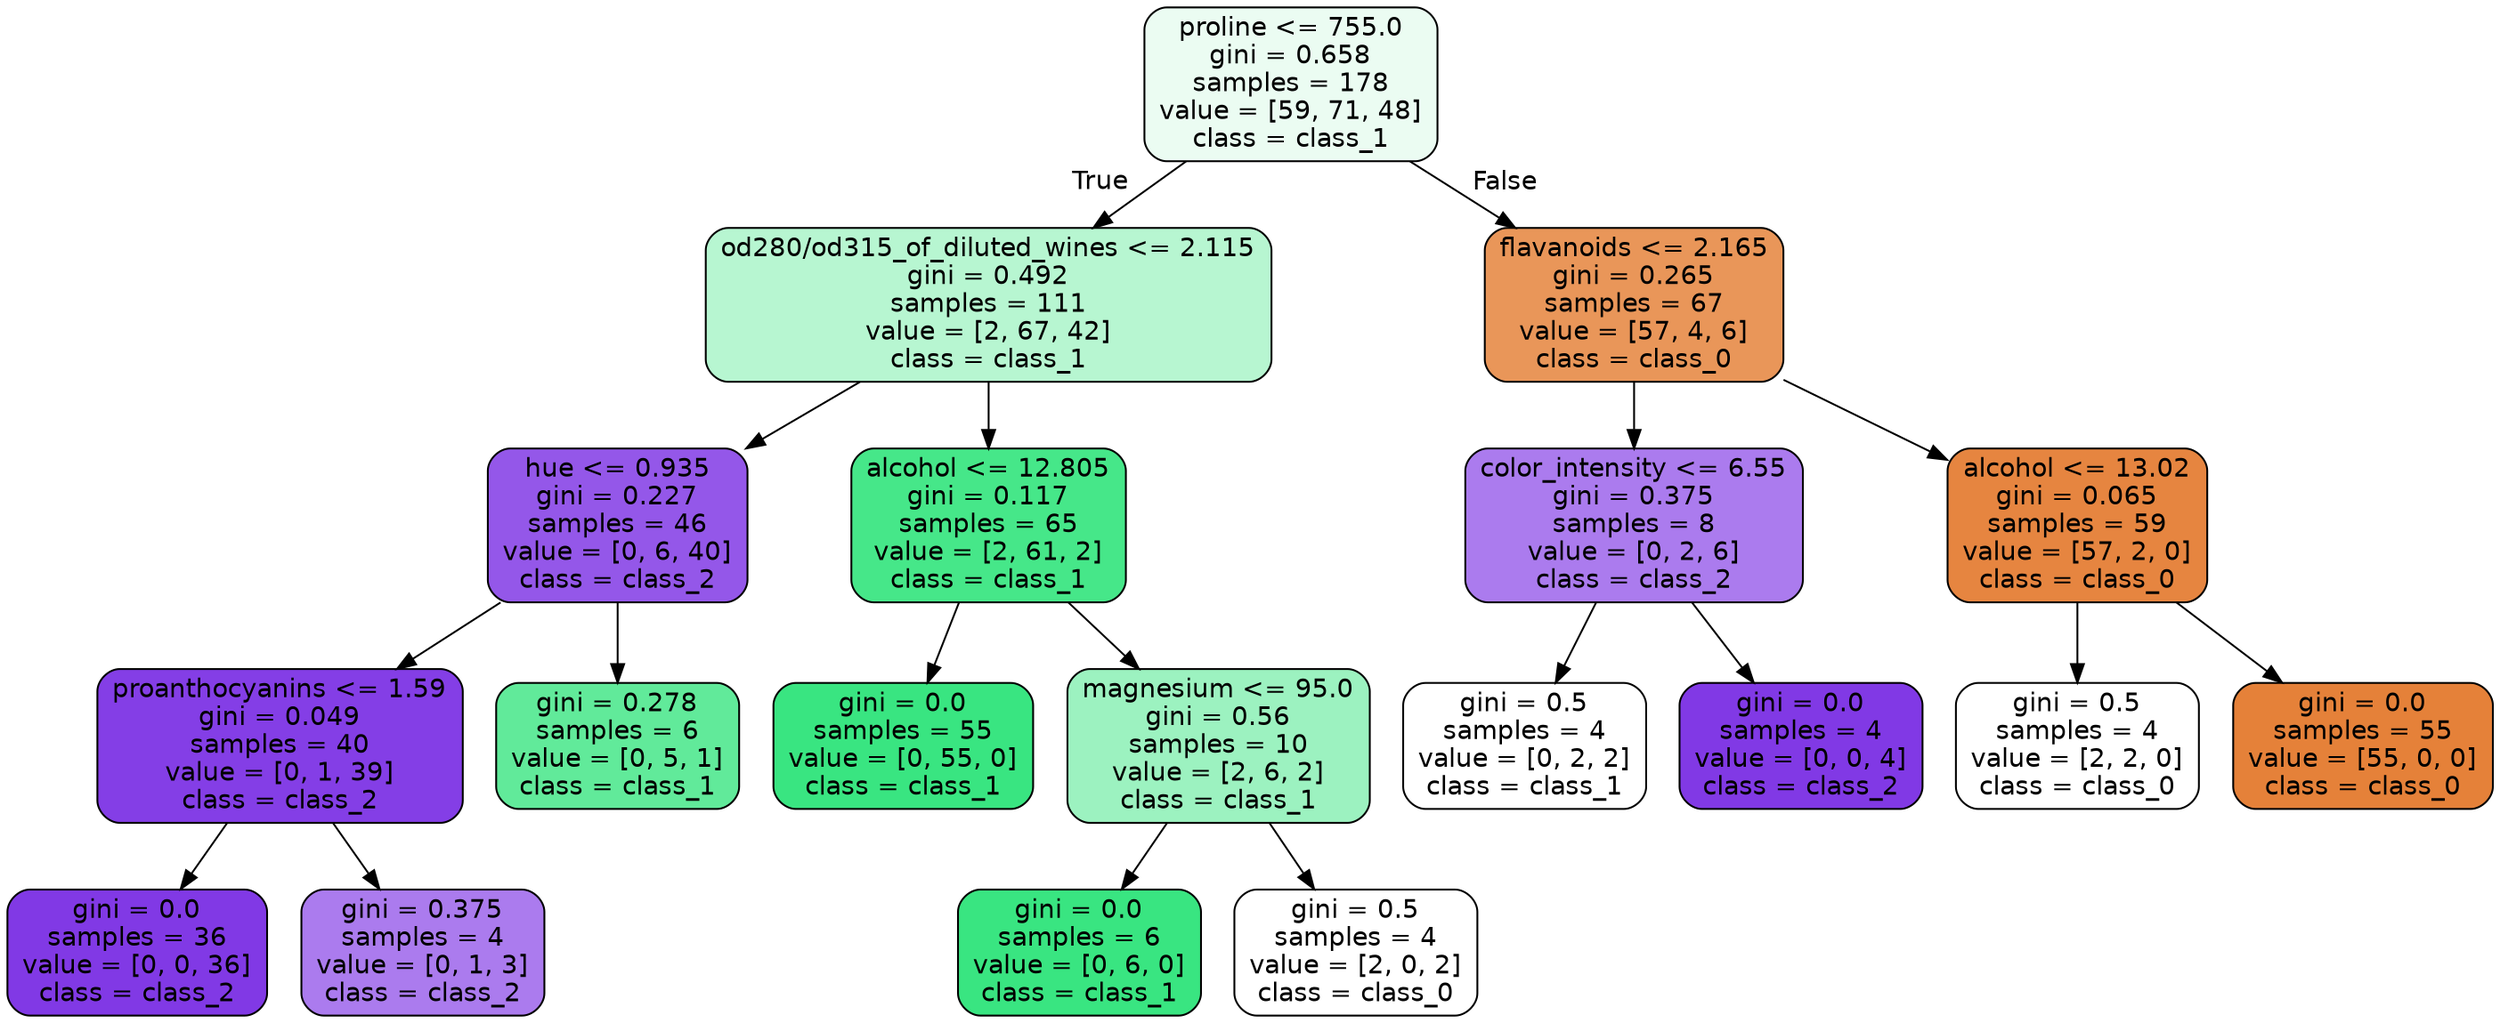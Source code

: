 digraph Tree {
node [shape=box, style="filled, rounded", color="black", fontname="helvetica"] ;
edge [fontname="helvetica"] ;
0 [label="proline <= 755.0\ngini = 0.658\nsamples = 178\nvalue = [59, 71, 48]\nclass = class_1", fillcolor="#ebfcf2"] ;
1 [label="od280/od315_of_diluted_wines <= 2.115\ngini = 0.492\nsamples = 111\nvalue = [2, 67, 42]\nclass = class_1", fillcolor="#b7f6d1"] ;
0 -> 1 [labeldistance=2.5, labelangle=45, headlabel="True"] ;
2 [label="hue <= 0.935\ngini = 0.227\nsamples = 46\nvalue = [0, 6, 40]\nclass = class_2", fillcolor="#9457e9"] ;
1 -> 2 ;
3 [label="proanthocyanins <= 1.59\ngini = 0.049\nsamples = 40\nvalue = [0, 1, 39]\nclass = class_2", fillcolor="#843ee6"] ;
2 -> 3 ;
4 [label="gini = 0.0\nsamples = 36\nvalue = [0, 0, 36]\nclass = class_2", fillcolor="#8139e5"] ;
3 -> 4 ;
5 [label="gini = 0.375\nsamples = 4\nvalue = [0, 1, 3]\nclass = class_2", fillcolor="#ab7bee"] ;
3 -> 5 ;
6 [label="gini = 0.278\nsamples = 6\nvalue = [0, 5, 1]\nclass = class_1", fillcolor="#61ea9a"] ;
2 -> 6 ;
7 [label="alcohol <= 12.805\ngini = 0.117\nsamples = 65\nvalue = [2, 61, 2]\nclass = class_1", fillcolor="#46e789"] ;
1 -> 7 ;
8 [label="gini = 0.0\nsamples = 55\nvalue = [0, 55, 0]\nclass = class_1", fillcolor="#39e581"] ;
7 -> 8 ;
9 [label="magnesium <= 95.0\ngini = 0.56\nsamples = 10\nvalue = [2, 6, 2]\nclass = class_1", fillcolor="#9cf2c0"] ;
7 -> 9 ;
10 [label="gini = 0.0\nsamples = 6\nvalue = [0, 6, 0]\nclass = class_1", fillcolor="#39e581"] ;
9 -> 10 ;
11 [label="gini = 0.5\nsamples = 4\nvalue = [2, 0, 2]\nclass = class_0", fillcolor="#ffffff"] ;
9 -> 11 ;
12 [label="flavanoids <= 2.165\ngini = 0.265\nsamples = 67\nvalue = [57, 4, 6]\nclass = class_0", fillcolor="#e99659"] ;
0 -> 12 [labeldistance=2.5, labelangle=-45, headlabel="False"] ;
13 [label="color_intensity <= 6.55\ngini = 0.375\nsamples = 8\nvalue = [0, 2, 6]\nclass = class_2", fillcolor="#ab7bee"] ;
12 -> 13 ;
14 [label="gini = 0.5\nsamples = 4\nvalue = [0, 2, 2]\nclass = class_1", fillcolor="#ffffff"] ;
13 -> 14 ;
15 [label="gini = 0.0\nsamples = 4\nvalue = [0, 0, 4]\nclass = class_2", fillcolor="#8139e5"] ;
13 -> 15 ;
16 [label="alcohol <= 13.02\ngini = 0.065\nsamples = 59\nvalue = [57, 2, 0]\nclass = class_0", fillcolor="#e68540"] ;
12 -> 16 ;
17 [label="gini = 0.5\nsamples = 4\nvalue = [2, 2, 0]\nclass = class_0", fillcolor="#ffffff"] ;
16 -> 17 ;
18 [label="gini = 0.0\nsamples = 55\nvalue = [55, 0, 0]\nclass = class_0", fillcolor="#e58139"] ;
16 -> 18 ;
}